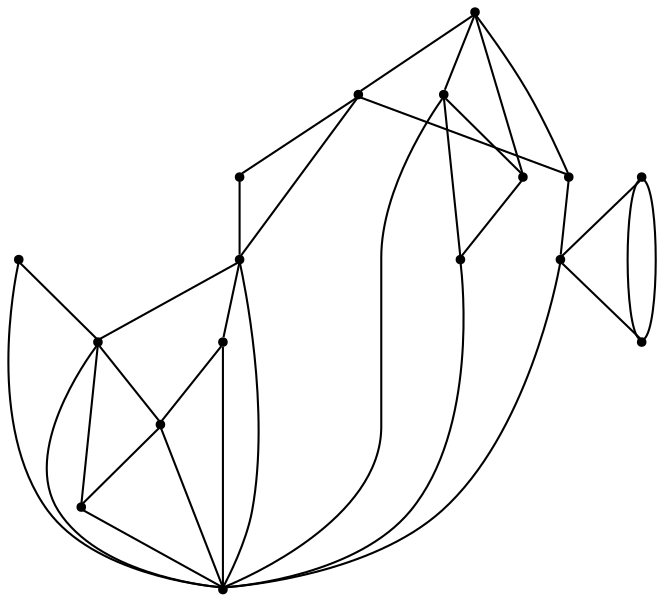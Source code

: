 graph {
  node [shape=point,comment="{\"directed\":false,\"doi\":\"10.1007/978-3-642-00219-9_15\",\"figure\":\"1 (3)\"}"]

  v0 [pos="1484.1036520847053,589.139389107444"]
  v1 [pos="1583.9278311973394,808.9693210948598"]
  v2 [pos="1543.3977501980094,731.3160734696822"]
  v3 [pos="1527.1356189993924,757.7006720109418"]
  v4 [pos="1253.1819107942802,553.626462208141"]
  v5 [pos="1481.726854102556,801.0913964011453"]
  v6 [pos="1505.9949311544729,781.8344167535955"]
  v7 [pos="1367.7671022814372,702.0554192976517"]
  v8 [pos="1410.924220754934,811.7202727577903"]
  v9 [pos="1393.2235465116278,757.2005105452104"]
  v10 [pos="1342.8735855634823,785.0231369018554"]
  v11 [pos="1345.7507352784623,717.4359567815608"]
  v12 [pos="1345.7507352784621,752.5113059997559"]
  v13 [pos="1322.983840676241,662.2909927368164"]
  v14 [pos="1312.225833041169,722.5629298123446"]
  v15 [pos="1313.3516244400378,755.8250029130415"]
  v16 [pos="1279.3263704699139,750.3229723843662"]

  v0 -- v1 [id="-1",pos="1484.1036520847053,589.139389107444 1549.222833110011,640.7540298461914 1585.8042456338571,718.2363168889826 1585.8042456338571,800.0035579334606 1585.8042456338571,802.3336590853604 1585.7709058184955,804.6635058316317 1583.9278311973394,808.9693210948598"]
  v16 -- v14 [id="-2",pos="1279.3263704699139,750.3229723843662 1312.225833041169,722.5629298123446 1312.225833041169,722.5629298123446 1312.225833041169,722.5629298123446"]
  v16 -- v15 [id="-3",pos="1279.3263704699139,750.3229723843662 1313.3516244400378,755.8250029130415 1313.3516244400378,755.8250029130415 1313.3516244400378,755.8250029130415"]
  v1 -- v4 [id="-4",pos="1583.9278311973394,808.9693210948598 1590.8622264773346,790.7375961303711 1593.4724031670148,770.9595937555487 1593.4724031670148,751.0940758445046 1593.4724031670148,625.8234723177824 1491.7676421409428,524.1573862249202 1366.453583544354,524.1573862249202 1327.2453244231467,524.1573862249202 1288.708315401299,534.3068987759677 1253.1819107942802,553.626462208141"]
  v16 -- v15 [id="-5",pos="1279.3263704699139,750.3229723843662 1300.0083495384038,787.9533809315075 1300.0083495384038,787.9533809315075 1300.0083495384038,787.9533809315075 1338.1034151299054,785.0272073919123 1338.1034151299054,785.0272073919123 1338.1034151299054,785.0272073919123 1334.6174956565678,780.7381829001687 1338.1492255632268,777.2077959927645 1342.4982899510583,777.2077959927645 1346.8473543388898,777.2077959927645 1350.3792114967523,780.7381829001687 1350.3792114967523,785.085720686479 1350.3792114967523,789.4330040671608 1346.8473543388898,792.963390974565 1342.4982899510583,792.963390974565 1338.1492255632268,792.963390974565 1334.6174956565678,789.4330040671608 1334.6174956565678,785.085720686479 1313.3516244400378,755.8250029130415 1313.3516244400378,755.8250029130415 1313.3516244400378,755.8250029130415"]
  v1 -- v2 [id="-6",pos="1583.9278311973394,808.9693210948598 1561.8947624738826,788.7952091563832 1548.297207854515,760.0473731301048 1543.3977501980094,731.3160734696822"]
  v10 -- v12 [id="-8",pos="1342.8735855634823,785.0231369018554 1337.7781610533248,778.4498042713512 1337.7781610533248,778.4498042713512 1337.7781610533248,778.4498042713512 1345.7507352784621,752.5113059997559 1345.7507352784621,752.5113059997559 1345.7507352784621,752.5113059997559"]
  v10 -- v5 [id="-9",pos="1342.8735855634823,785.0231369018554 1349.7578438692315,787.4031015569514 1349.7578438692315,787.4031015569514 1349.7578438692315,787.4031015569514 1481.726854102556,801.0913964011453 1481.726854102556,801.0913964011453 1481.726854102556,801.0913964011453"]
  v7 -- v11 [id="-16",pos="1367.7671022814372,702.0554192976517 1345.7507352784623,717.4359567815608 1345.7507352784623,717.4359567815608 1345.7507352784623,717.4359567815608"]
  v7 -- v13 [id="-17",pos="1367.7671022814372,702.0554192976517 1322.983840676241,662.2909927368164 1322.983840676241,662.2909927368164 1322.983840676241,662.2909927368164"]
  v9 -- v12 [id="-18",pos="1393.2235465116278,757.2005105452104 1345.7507352784621,752.5113059997559 1345.7507352784621,752.5113059997559 1345.7507352784621,752.5113059997559"]
  v9 -- v11 [id="-19",pos="1393.2235465116278,757.2005105452104 1345.7507352784623,717.4359567815608 1345.7507352784623,717.4359567815608 1345.7507352784623,717.4359567815608"]
  v9 -- v10 [id="-20",pos="1393.2235465116278,757.2005105452104 1342.8735855634823,785.0231369018554 1342.8735855634823,785.0231369018554 1342.8735855634823,785.0231369018554"]
  v9 -- v7 [id="-21",pos="1393.2235465116278,757.2005105452104 1367.7671022814372,702.0554192976517 1367.7671022814372,702.0554192976517 1367.7671022814372,702.0554192976517"]
  v8 -- v5 [id="-22",pos="1410.924220754934,811.7202727577903 1481.726854102556,801.0913964011453 1481.726854102556,801.0913964011453 1481.726854102556,801.0913964011453"]
  v5 -- v6 [id="-23",pos="1481.726854102556,801.0913964011453 1505.9949311544729,781.8344167535955 1505.9949311544729,781.8344167535955 1505.9949311544729,781.8344167535955"]
  v6 -- v3 [id="-24",pos="1505.9949311544729,781.8344167535955 1527.1356189993924,757.7006720109418 1527.1356189993924,757.7006720109418 1527.1356189993924,757.7006720109418"]
  v3 -- v2 [id="-25",pos="1527.1356189993924,757.7006720109418 1543.3977501980094,731.3160734696822 1543.3977501980094,731.3160734696822 1543.3977501980094,731.3160734696822"]
  v4 -- v0 [id="-26",pos="1253.1819107942802,553.626462208141 1277.6417872229288,548.4495620727539 1298.0611516198446,546.5862952492454 1318.5180551218432,546.5862952492454 1375.6062536195266,546.5862952492454 1431.7563562437545,561.1042068481446 1484.1036520847053,589.139389107444"]
  v11 -- v13 [id="-27",pos="1345.7507352784623,717.4359567815608 1322.983840676241,662.2909927368164 1322.983840676241,662.2909927368164 1322.983840676241,662.2909927368164"]
  v12 -- v14 [id="-28",pos="1345.7507352784621,752.5113059997559 1312.225833041169,722.5629298123446 1312.225833041169,722.5629298123446 1312.225833041169,722.5629298123446"]
  v10 -- v8 [id="-30",pos="1342.8735855634823,785.0231369018554 1410.924220754934,811.7202727577903 1410.924220754934,811.7202727577903 1410.924220754934,811.7202727577903"]
  v13 -- v4 [id="-31",pos="1322.983840676241,662.2909927368164 1253.1819107942802,553.626462208141 1253.1819107942802,553.626462208141 1253.1819107942802,553.626462208141"]
  v14 -- v15 [id="-33",pos="1312.225833041169,722.5629298123446 1313.3516244400378,755.8250029130415 1313.3516244400378,755.8250029130415 1313.3516244400378,755.8250029130415"]
  v14 -- v4 [id="-34",pos="1312.225833041169,722.5629298123446 1253.1819107942802,553.626462208141 1253.1819107942802,553.626462208141 1253.1819107942802,553.626462208141"]
  v1 -- v3 [id="-35",pos="1583.9278311973394,808.9693210948598 1557.9418310830758,799.786804337935 1537.7894397114599,781.2342738758434 1527.1356189993924,757.7006720109418"]
  v7 -- v4 [id="-36",pos="1367.7671022814372,702.0554192976517 1351.0504615961117,640.2162163474343 1310.065902922874,588.2223204179244 1253.1819107942802,553.626462208141"]
  v5 -- v4 [id="-37",pos="1481.726854102556,801.0913964011453 1441.125862369981,692.0851991133256 1358.9189125238463,603.5904556274414 1253.1819107942802,553.626462208141"]
  v6 -- v4 [id="-38",pos="1505.9949311544729,781.8344167535955 1456.7249511718749,675.7793247569691 1365.2693838430005,592.8115435513583 1253.1819107942802,553.626462208141"]
  v3 -- v4 [id="-39",pos="1527.1356189993924,757.7006720109418 1467.3911470634991,657.7684238780629 1369.3057920234148,583.4456003362483 1253.1819107942802,553.626462208141"]
  v5 -- v1 [id="-40",pos="1481.726854102556,801.0913964011453 1502.3630863633266,810.0446936867454 1523.2828024930732,814.6629190618341 1544.4609658174736,814.6629190618341 1556.8993892226108,814.6629190618341 1569.2836036149845,813.0708486383612 1583.9278311973394,808.9693210948598"]
  v2 -- v4 [id="-41",pos="1543.3977501980094,731.3160734696822 1480.5218170166015,632.4092708240856 1373.8257547777753,565.6140554254705 1253.1819107942802,553.626462208141"]
}